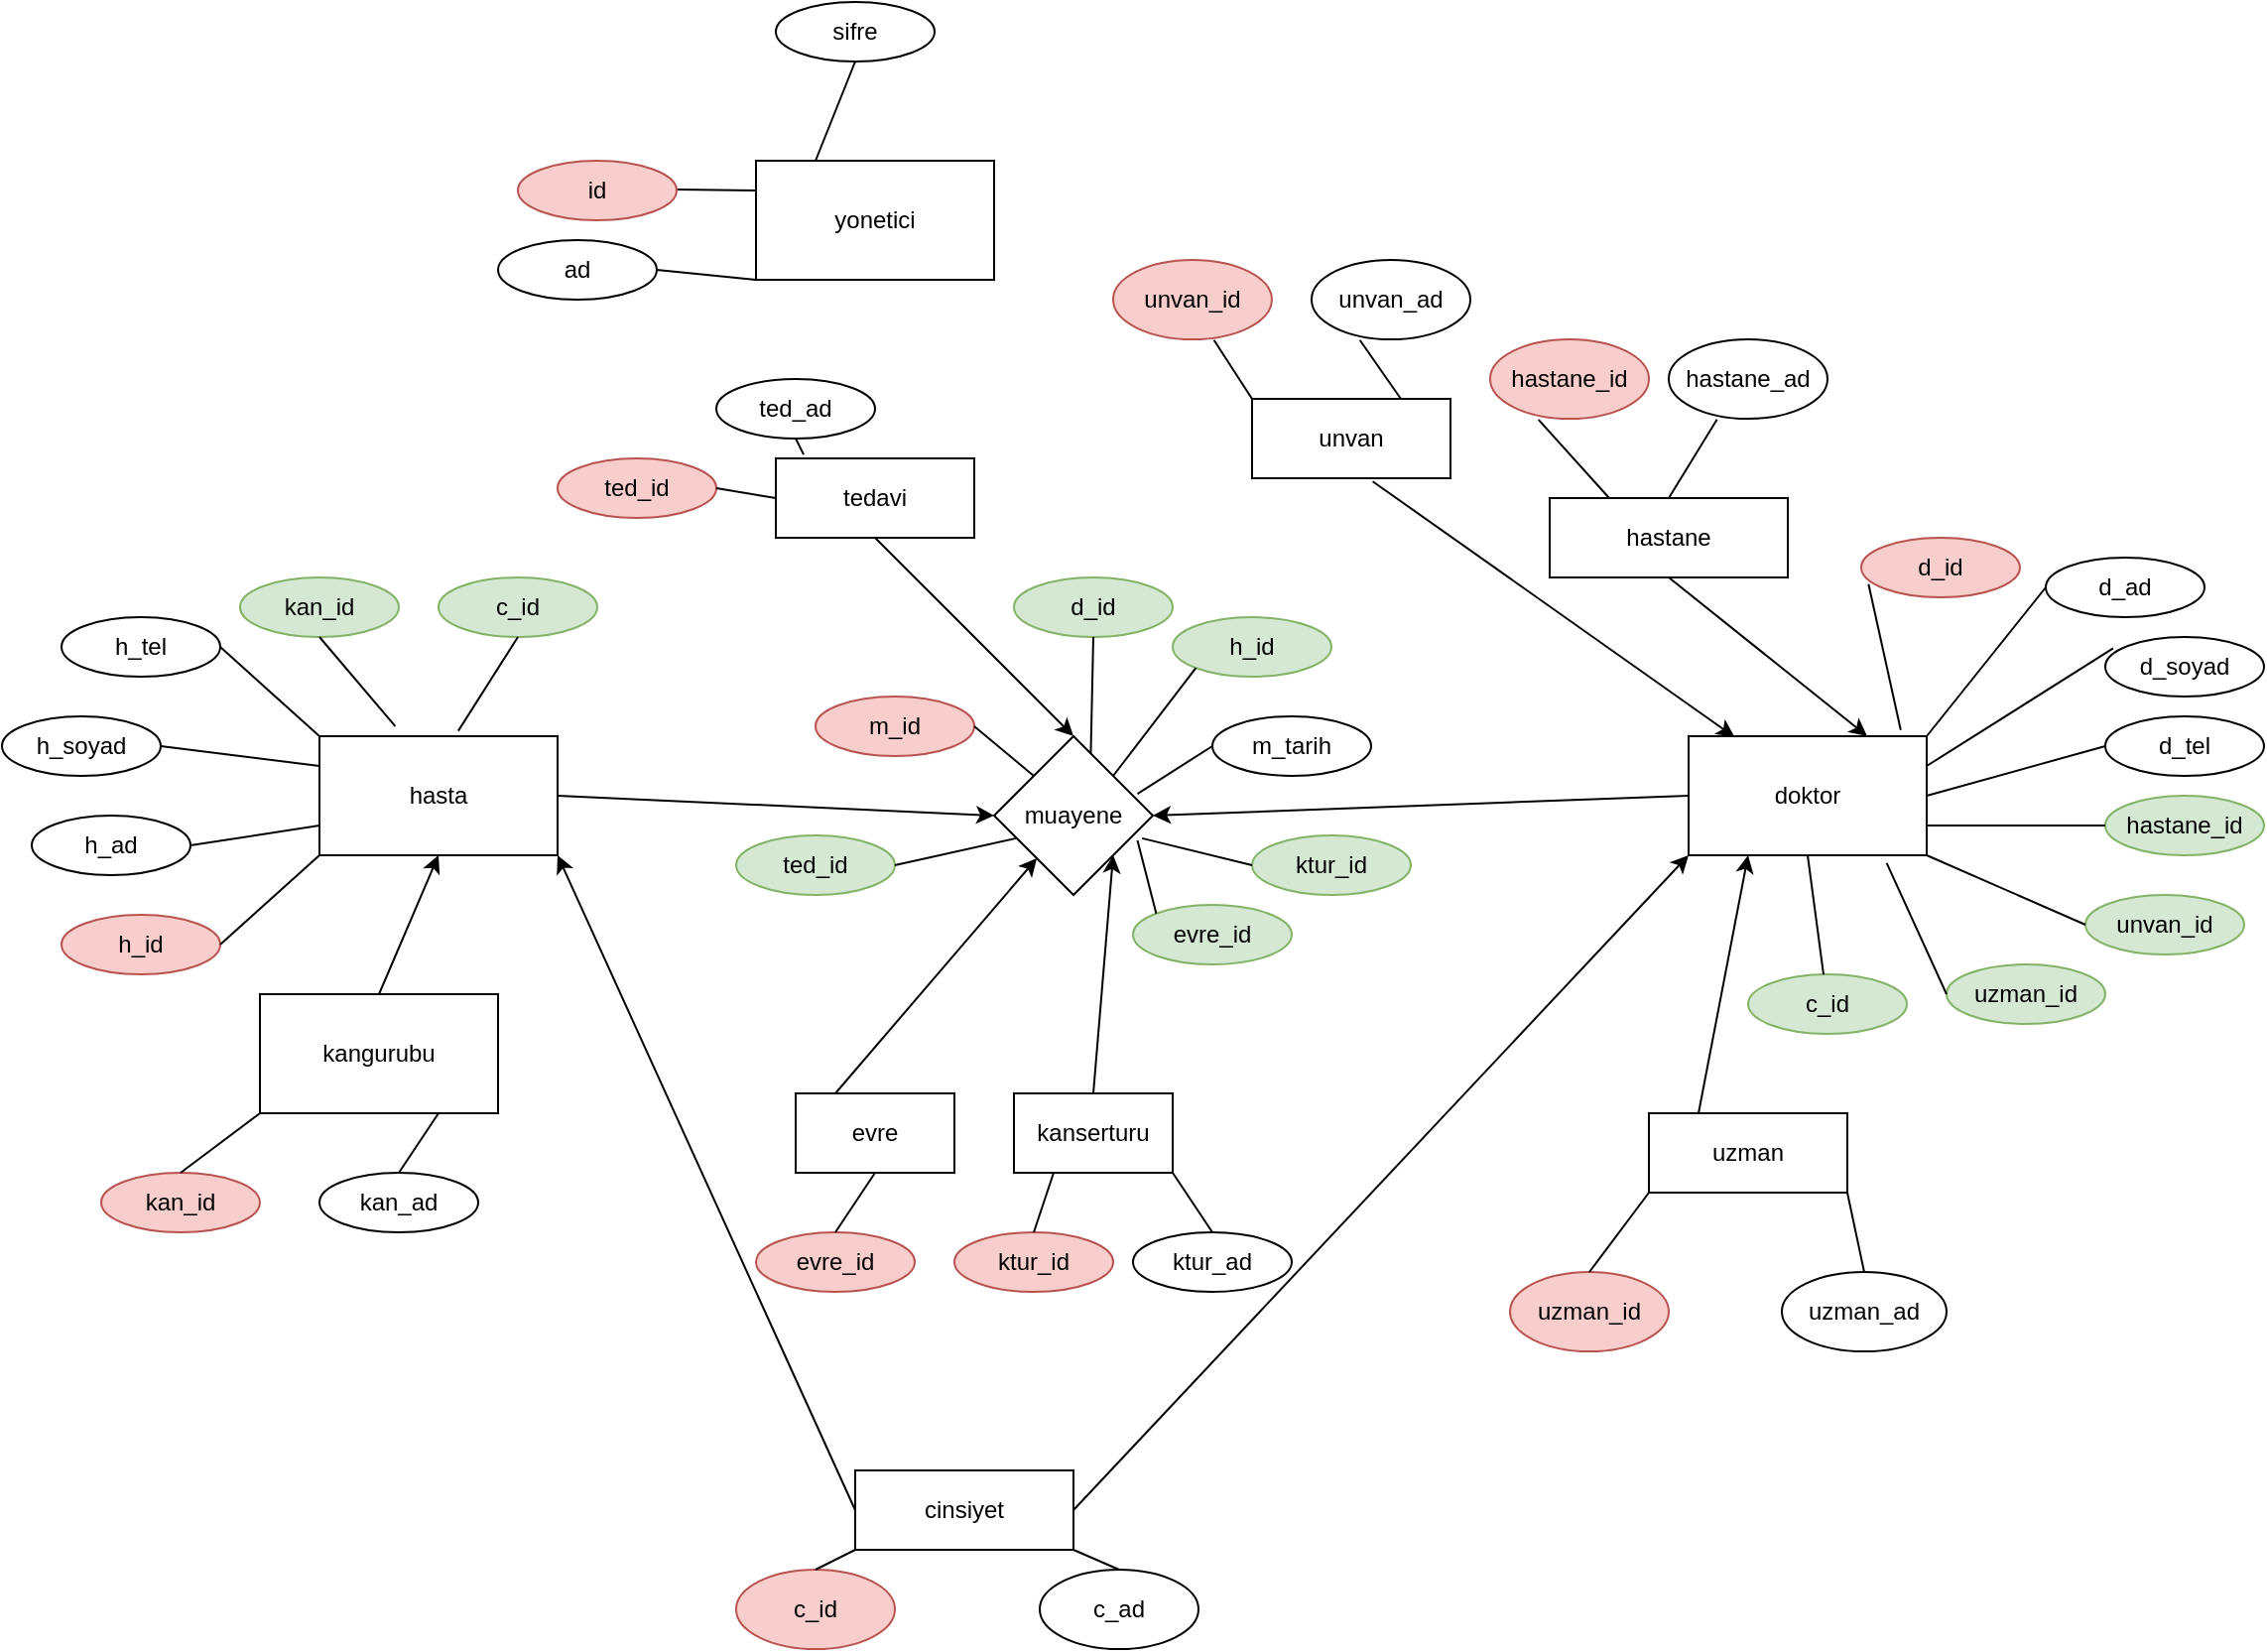 <mxfile version="15.7.4" type="device"><diagram id="0X4RLACX8VKn9e1AoDmt" name="Page-1"><mxGraphModel dx="1874" dy="1738" grid="1" gridSize="10" guides="1" tooltips="1" connect="1" arrows="1" fold="1" page="1" pageScale="1" pageWidth="827" pageHeight="1169" math="0" shadow="0"><root><mxCell id="0"/><mxCell id="1" parent="0"/><mxCell id="BoXVa5ll8AgMWKSlc7cO-2" value="hasta" style="rounded=0;whiteSpace=wrap;html=1;" vertex="1" parent="1"><mxGeometry x="50" y="240" width="120" height="60" as="geometry"/></mxCell><mxCell id="BoXVa5ll8AgMWKSlc7cO-3" value="doktor" style="rounded=0;whiteSpace=wrap;html=1;" vertex="1" parent="1"><mxGeometry x="740" y="240" width="120" height="60" as="geometry"/></mxCell><mxCell id="BoXVa5ll8AgMWKSlc7cO-4" value="yonetici" style="rounded=0;whiteSpace=wrap;html=1;" vertex="1" parent="1"><mxGeometry x="270" y="-50" width="120" height="60" as="geometry"/></mxCell><mxCell id="BoXVa5ll8AgMWKSlc7cO-5" value="kangurubu" style="rounded=0;whiteSpace=wrap;html=1;" vertex="1" parent="1"><mxGeometry x="20" y="370" width="120" height="60" as="geometry"/></mxCell><mxCell id="BoXVa5ll8AgMWKSlc7cO-6" value="evre" style="rounded=0;whiteSpace=wrap;html=1;" vertex="1" parent="1"><mxGeometry x="290" y="420" width="80" height="40" as="geometry"/></mxCell><mxCell id="BoXVa5ll8AgMWKSlc7cO-7" value="kanserturu" style="rounded=0;whiteSpace=wrap;html=1;" vertex="1" parent="1"><mxGeometry x="400" y="420" width="80" height="40" as="geometry"/></mxCell><mxCell id="BoXVa5ll8AgMWKSlc7cO-8" value="tedavi" style="rounded=0;whiteSpace=wrap;html=1;" vertex="1" parent="1"><mxGeometry x="280" y="100" width="100" height="40" as="geometry"/></mxCell><mxCell id="BoXVa5ll8AgMWKSlc7cO-9" value="cinsiyet" style="rounded=0;whiteSpace=wrap;html=1;" vertex="1" parent="1"><mxGeometry x="320" y="610" width="110" height="40" as="geometry"/></mxCell><mxCell id="BoXVa5ll8AgMWKSlc7cO-10" value="hastane" style="rounded=0;whiteSpace=wrap;html=1;" vertex="1" parent="1"><mxGeometry x="670" y="120" width="120" height="40" as="geometry"/></mxCell><mxCell id="BoXVa5ll8AgMWKSlc7cO-11" value="uzman" style="rounded=0;whiteSpace=wrap;html=1;" vertex="1" parent="1"><mxGeometry x="720" y="430" width="100" height="40" as="geometry"/></mxCell><mxCell id="BoXVa5ll8AgMWKSlc7cO-12" value="unvan" style="rounded=0;whiteSpace=wrap;html=1;" vertex="1" parent="1"><mxGeometry x="520" y="70" width="100" height="40" as="geometry"/></mxCell><mxCell id="BoXVa5ll8AgMWKSlc7cO-13" value="muayene" style="rhombus;whiteSpace=wrap;html=1;" vertex="1" parent="1"><mxGeometry x="390" y="240" width="80" height="80" as="geometry"/></mxCell><mxCell id="BoXVa5ll8AgMWKSlc7cO-17" value="" style="endArrow=classic;html=1;rounded=0;exitX=0.5;exitY=0;exitDx=0;exitDy=0;entryX=0.5;entryY=1;entryDx=0;entryDy=0;" edge="1" parent="1" source="BoXVa5ll8AgMWKSlc7cO-5" target="BoXVa5ll8AgMWKSlc7cO-2"><mxGeometry width="50" height="50" relative="1" as="geometry"><mxPoint x="340" y="360" as="sourcePoint"/><mxPoint x="390" y="310" as="targetPoint"/></mxGeometry></mxCell><mxCell id="BoXVa5ll8AgMWKSlc7cO-18" value="" style="endArrow=classic;html=1;rounded=0;exitX=0.5;exitY=1;exitDx=0;exitDy=0;entryX=0.5;entryY=0;entryDx=0;entryDy=0;" edge="1" parent="1" source="BoXVa5ll8AgMWKSlc7cO-8" target="BoXVa5ll8AgMWKSlc7cO-13"><mxGeometry width="50" height="50" relative="1" as="geometry"><mxPoint x="400" y="260" as="sourcePoint"/><mxPoint x="450" y="210" as="targetPoint"/></mxGeometry></mxCell><mxCell id="BoXVa5ll8AgMWKSlc7cO-19" value="" style="endArrow=classic;html=1;rounded=0;exitX=0.25;exitY=0;exitDx=0;exitDy=0;" edge="1" parent="1" source="BoXVa5ll8AgMWKSlc7cO-6" target="BoXVa5ll8AgMWKSlc7cO-13"><mxGeometry width="50" height="50" relative="1" as="geometry"><mxPoint x="340" y="360" as="sourcePoint"/><mxPoint x="390" y="310" as="targetPoint"/></mxGeometry></mxCell><mxCell id="BoXVa5ll8AgMWKSlc7cO-20" value="" style="endArrow=classic;html=1;rounded=0;exitX=0.5;exitY=0;exitDx=0;exitDy=0;entryX=1;entryY=1;entryDx=0;entryDy=0;" edge="1" parent="1" source="BoXVa5ll8AgMWKSlc7cO-7" target="BoXVa5ll8AgMWKSlc7cO-13"><mxGeometry width="50" height="50" relative="1" as="geometry"><mxPoint x="340" y="360" as="sourcePoint"/><mxPoint x="430" y="350" as="targetPoint"/></mxGeometry></mxCell><mxCell id="BoXVa5ll8AgMWKSlc7cO-21" value="" style="endArrow=classic;html=1;rounded=0;entryX=0;entryY=0.5;entryDx=0;entryDy=0;exitX=1;exitY=0.5;exitDx=0;exitDy=0;" edge="1" parent="1" source="BoXVa5ll8AgMWKSlc7cO-2" target="BoXVa5ll8AgMWKSlc7cO-13"><mxGeometry width="50" height="50" relative="1" as="geometry"><mxPoint x="250" y="340" as="sourcePoint"/><mxPoint x="390" y="310" as="targetPoint"/></mxGeometry></mxCell><mxCell id="BoXVa5ll8AgMWKSlc7cO-22" value="" style="endArrow=classic;html=1;rounded=0;exitX=0;exitY=0.5;exitDx=0;exitDy=0;entryX=1;entryY=0.5;entryDx=0;entryDy=0;" edge="1" parent="1" source="BoXVa5ll8AgMWKSlc7cO-3" target="BoXVa5ll8AgMWKSlc7cO-13"><mxGeometry width="50" height="50" relative="1" as="geometry"><mxPoint x="340" y="360" as="sourcePoint"/><mxPoint x="390" y="310" as="targetPoint"/></mxGeometry></mxCell><mxCell id="BoXVa5ll8AgMWKSlc7cO-23" value="" style="endArrow=classic;html=1;rounded=0;exitX=0;exitY=0.5;exitDx=0;exitDy=0;entryX=1;entryY=1;entryDx=0;entryDy=0;" edge="1" parent="1" source="BoXVa5ll8AgMWKSlc7cO-9" target="BoXVa5ll8AgMWKSlc7cO-2"><mxGeometry width="50" height="50" relative="1" as="geometry"><mxPoint x="340" y="360" as="sourcePoint"/><mxPoint x="390" y="310" as="targetPoint"/></mxGeometry></mxCell><mxCell id="BoXVa5ll8AgMWKSlc7cO-24" value="" style="endArrow=classic;html=1;rounded=0;exitX=1;exitY=0.5;exitDx=0;exitDy=0;entryX=0;entryY=1;entryDx=0;entryDy=0;" edge="1" parent="1" source="BoXVa5ll8AgMWKSlc7cO-9" target="BoXVa5ll8AgMWKSlc7cO-3"><mxGeometry width="50" height="50" relative="1" as="geometry"><mxPoint x="340" y="360" as="sourcePoint"/><mxPoint x="390" y="310" as="targetPoint"/></mxGeometry></mxCell><mxCell id="BoXVa5ll8AgMWKSlc7cO-25" value="" style="endArrow=classic;html=1;rounded=0;exitX=0.25;exitY=0;exitDx=0;exitDy=0;entryX=0.25;entryY=1;entryDx=0;entryDy=0;" edge="1" parent="1" source="BoXVa5ll8AgMWKSlc7cO-11" target="BoXVa5ll8AgMWKSlc7cO-3"><mxGeometry width="50" height="50" relative="1" as="geometry"><mxPoint x="340" y="360" as="sourcePoint"/><mxPoint x="390" y="310" as="targetPoint"/></mxGeometry></mxCell><mxCell id="BoXVa5ll8AgMWKSlc7cO-26" value="" style="endArrow=classic;html=1;rounded=0;exitX=0.5;exitY=1;exitDx=0;exitDy=0;entryX=0.75;entryY=0;entryDx=0;entryDy=0;" edge="1" parent="1" source="BoXVa5ll8AgMWKSlc7cO-10" target="BoXVa5ll8AgMWKSlc7cO-3"><mxGeometry width="50" height="50" relative="1" as="geometry"><mxPoint x="340" y="360" as="sourcePoint"/><mxPoint x="390" y="310" as="targetPoint"/></mxGeometry></mxCell><mxCell id="BoXVa5ll8AgMWKSlc7cO-27" value="" style="endArrow=classic;html=1;rounded=0;exitX=0.608;exitY=1.04;exitDx=0;exitDy=0;exitPerimeter=0;entryX=0.193;entryY=0.007;entryDx=0;entryDy=0;entryPerimeter=0;" edge="1" parent="1" source="BoXVa5ll8AgMWKSlc7cO-12" target="BoXVa5ll8AgMWKSlc7cO-3"><mxGeometry width="50" height="50" relative="1" as="geometry"><mxPoint x="340" y="360" as="sourcePoint"/><mxPoint x="390" y="310" as="targetPoint"/></mxGeometry></mxCell><mxCell id="BoXVa5ll8AgMWKSlc7cO-28" value="" style="endArrow=none;html=1;rounded=0;exitX=0;exitY=0.25;exitDx=0;exitDy=0;" edge="1" parent="1" source="BoXVa5ll8AgMWKSlc7cO-4" target="BoXVa5ll8AgMWKSlc7cO-29"><mxGeometry width="50" height="50" relative="1" as="geometry"><mxPoint x="340" y="360" as="sourcePoint"/><mxPoint x="310" y="110" as="targetPoint"/></mxGeometry></mxCell><mxCell id="BoXVa5ll8AgMWKSlc7cO-29" value="id" style="ellipse;whiteSpace=wrap;html=1;fillColor=#f8cecc;strokeColor=#b85450;" vertex="1" parent="1"><mxGeometry x="150" y="-50" width="80" height="30" as="geometry"/></mxCell><mxCell id="BoXVa5ll8AgMWKSlc7cO-30" value="ad" style="ellipse;whiteSpace=wrap;html=1;" vertex="1" parent="1"><mxGeometry x="140" y="-10" width="80" height="30" as="geometry"/></mxCell><mxCell id="BoXVa5ll8AgMWKSlc7cO-31" value="sifre" style="ellipse;whiteSpace=wrap;html=1;" vertex="1" parent="1"><mxGeometry x="280" y="-130" width="80" height="30" as="geometry"/></mxCell><mxCell id="BoXVa5ll8AgMWKSlc7cO-32" value="" style="endArrow=none;html=1;rounded=0;entryX=0.25;entryY=0;entryDx=0;entryDy=0;exitX=0.5;exitY=1;exitDx=0;exitDy=0;" edge="1" parent="1" source="BoXVa5ll8AgMWKSlc7cO-31" target="BoXVa5ll8AgMWKSlc7cO-4"><mxGeometry width="50" height="50" relative="1" as="geometry"><mxPoint x="470" y="15" as="sourcePoint"/><mxPoint x="480.0" y="100" as="targetPoint"/></mxGeometry></mxCell><mxCell id="BoXVa5ll8AgMWKSlc7cO-33" value="" style="endArrow=none;html=1;rounded=0;entryX=1;entryY=0.5;entryDx=0;entryDy=0;exitX=0;exitY=1;exitDx=0;exitDy=0;" edge="1" parent="1" source="BoXVa5ll8AgMWKSlc7cO-4" target="BoXVa5ll8AgMWKSlc7cO-30"><mxGeometry width="50" height="50" relative="1" as="geometry"><mxPoint x="350" y="120" as="sourcePoint"/><mxPoint x="300.0" y="124.41" as="targetPoint"/></mxGeometry></mxCell><mxCell id="BoXVa5ll8AgMWKSlc7cO-34" value="uzman_id" style="ellipse;whiteSpace=wrap;html=1;fillColor=#f8cecc;strokeColor=#b85450;" vertex="1" parent="1"><mxGeometry x="650" y="510" width="80" height="40" as="geometry"/></mxCell><mxCell id="BoXVa5ll8AgMWKSlc7cO-35" value="uzman_ad" style="ellipse;whiteSpace=wrap;html=1;" vertex="1" parent="1"><mxGeometry x="787" y="510" width="83" height="40" as="geometry"/></mxCell><mxCell id="BoXVa5ll8AgMWKSlc7cO-36" value="" style="endArrow=none;html=1;rounded=0;exitX=0.5;exitY=0;exitDx=0;exitDy=0;entryX=0;entryY=1;entryDx=0;entryDy=0;" edge="1" parent="1" source="BoXVa5ll8AgMWKSlc7cO-34" target="BoXVa5ll8AgMWKSlc7cO-11"><mxGeometry width="50" height="50" relative="1" as="geometry"><mxPoint x="340" y="360" as="sourcePoint"/><mxPoint x="390" y="310" as="targetPoint"/></mxGeometry></mxCell><mxCell id="BoXVa5ll8AgMWKSlc7cO-37" value="" style="endArrow=none;html=1;rounded=0;entryX=1;entryY=1;entryDx=0;entryDy=0;exitX=0.5;exitY=0;exitDx=0;exitDy=0;" edge="1" parent="1" source="BoXVa5ll8AgMWKSlc7cO-35" target="BoXVa5ll8AgMWKSlc7cO-11"><mxGeometry width="50" height="50" relative="1" as="geometry"><mxPoint x="780" y="490" as="sourcePoint"/><mxPoint x="390" y="310" as="targetPoint"/></mxGeometry></mxCell><mxCell id="BoXVa5ll8AgMWKSlc7cO-38" value="unvan_id" style="ellipse;whiteSpace=wrap;html=1;fillColor=#f8cecc;strokeColor=#b85450;" vertex="1" parent="1"><mxGeometry x="450" width="80" height="40" as="geometry"/></mxCell><mxCell id="BoXVa5ll8AgMWKSlc7cO-39" value="unvan_ad" style="ellipse;whiteSpace=wrap;html=1;" vertex="1" parent="1"><mxGeometry x="550" width="80" height="40" as="geometry"/></mxCell><mxCell id="BoXVa5ll8AgMWKSlc7cO-40" value="" style="endArrow=none;html=1;rounded=0;exitX=0.635;exitY=1.01;exitDx=0;exitDy=0;exitPerimeter=0;entryX=0;entryY=0;entryDx=0;entryDy=0;" edge="1" parent="1" source="BoXVa5ll8AgMWKSlc7cO-38" target="BoXVa5ll8AgMWKSlc7cO-12"><mxGeometry width="50" height="50" relative="1" as="geometry"><mxPoint x="340" y="240" as="sourcePoint"/><mxPoint x="390" y="190" as="targetPoint"/></mxGeometry></mxCell><mxCell id="BoXVa5ll8AgMWKSlc7cO-41" value="" style="endArrow=none;html=1;rounded=0;entryX=0.304;entryY=1.01;entryDx=0;entryDy=0;entryPerimeter=0;exitX=0.75;exitY=0;exitDx=0;exitDy=0;" edge="1" parent="1" source="BoXVa5ll8AgMWKSlc7cO-12" target="BoXVa5ll8AgMWKSlc7cO-39"><mxGeometry width="50" height="50" relative="1" as="geometry"><mxPoint x="340" y="240" as="sourcePoint"/><mxPoint x="390" y="190" as="targetPoint"/></mxGeometry></mxCell><mxCell id="BoXVa5ll8AgMWKSlc7cO-42" value="hastane_id" style="ellipse;whiteSpace=wrap;html=1;fillColor=#f8cecc;strokeColor=#b85450;" vertex="1" parent="1"><mxGeometry x="640" y="40" width="80" height="40" as="geometry"/></mxCell><mxCell id="BoXVa5ll8AgMWKSlc7cO-43" value="" style="endArrow=none;html=1;rounded=0;entryX=0.304;entryY=1.01;entryDx=0;entryDy=0;entryPerimeter=0;exitX=0.25;exitY=0;exitDx=0;exitDy=0;" edge="1" parent="1" target="BoXVa5ll8AgMWKSlc7cO-42" source="BoXVa5ll8AgMWKSlc7cO-10"><mxGeometry width="50" height="50" relative="1" as="geometry"><mxPoint x="575" y="130" as="sourcePoint"/><mxPoint x="400" y="200" as="targetPoint"/></mxGeometry></mxCell><mxCell id="BoXVa5ll8AgMWKSlc7cO-44" value="hastane_ad" style="ellipse;whiteSpace=wrap;html=1;" vertex="1" parent="1"><mxGeometry x="730" y="40" width="80" height="40" as="geometry"/></mxCell><mxCell id="BoXVa5ll8AgMWKSlc7cO-45" value="" style="endArrow=none;html=1;rounded=0;entryX=0.304;entryY=1.01;entryDx=0;entryDy=0;entryPerimeter=0;exitX=0.5;exitY=0;exitDx=0;exitDy=0;" edge="1" parent="1" target="BoXVa5ll8AgMWKSlc7cO-44" source="BoXVa5ll8AgMWKSlc7cO-10"><mxGeometry width="50" height="50" relative="1" as="geometry"><mxPoint x="810" y="120" as="sourcePoint"/><mxPoint x="635" y="190" as="targetPoint"/></mxGeometry></mxCell><mxCell id="BoXVa5ll8AgMWKSlc7cO-50" value="d_soyad" style="ellipse;whiteSpace=wrap;html=1;" vertex="1" parent="1"><mxGeometry x="950" y="190" width="80" height="30" as="geometry"/></mxCell><mxCell id="BoXVa5ll8AgMWKSlc7cO-51" value="" style="endArrow=none;html=1;rounded=0;entryX=0.05;entryY=0.19;entryDx=0;entryDy=0;entryPerimeter=0;exitX=1;exitY=0.25;exitDx=0;exitDy=0;" edge="1" parent="1" target="BoXVa5ll8AgMWKSlc7cO-50" source="BoXVa5ll8AgMWKSlc7cO-3"><mxGeometry width="50" height="50" relative="1" as="geometry"><mxPoint x="670" y="320" as="sourcePoint"/><mxPoint x="855.0" y="394.41" as="targetPoint"/></mxGeometry></mxCell><mxCell id="BoXVa5ll8AgMWKSlc7cO-52" value="d_ad" style="ellipse;whiteSpace=wrap;html=1;" vertex="1" parent="1"><mxGeometry x="920" y="150" width="80" height="30" as="geometry"/></mxCell><mxCell id="BoXVa5ll8AgMWKSlc7cO-53" value="" style="endArrow=none;html=1;rounded=0;entryX=0;entryY=0.5;entryDx=0;entryDy=0;exitX=1;exitY=0;exitDx=0;exitDy=0;" edge="1" parent="1" target="BoXVa5ll8AgMWKSlc7cO-52" source="BoXVa5ll8AgMWKSlc7cO-3"><mxGeometry width="50" height="50" relative="1" as="geometry"><mxPoint x="330" y="80" as="sourcePoint"/><mxPoint x="710" y="290" as="targetPoint"/></mxGeometry></mxCell><mxCell id="BoXVa5ll8AgMWKSlc7cO-54" value="d_id" style="ellipse;whiteSpace=wrap;html=1;fillColor=#f8cecc;strokeColor=#b85450;" vertex="1" parent="1"><mxGeometry x="827" y="140" width="80" height="30" as="geometry"/></mxCell><mxCell id="BoXVa5ll8AgMWKSlc7cO-55" value="" style="endArrow=none;html=1;rounded=0;exitX=0.891;exitY=-0.052;exitDx=0;exitDy=0;entryX=0.046;entryY=0.778;entryDx=0;entryDy=0;entryPerimeter=0;exitPerimeter=0;" edge="1" parent="1" target="BoXVa5ll8AgMWKSlc7cO-54" source="BoXVa5ll8AgMWKSlc7cO-3"><mxGeometry width="50" height="50" relative="1" as="geometry"><mxPoint x="840" y="240" as="sourcePoint"/><mxPoint x="700" y="255" as="targetPoint"/></mxGeometry></mxCell><mxCell id="BoXVa5ll8AgMWKSlc7cO-63" value="d_tel" style="ellipse;whiteSpace=wrap;html=1;" vertex="1" parent="1"><mxGeometry x="950" y="230" width="80" height="30" as="geometry"/></mxCell><mxCell id="BoXVa5ll8AgMWKSlc7cO-64" value="" style="endArrow=none;html=1;rounded=0;entryX=0;entryY=0.5;entryDx=0;entryDy=0;exitX=1;exitY=0.5;exitDx=0;exitDy=0;" edge="1" parent="1" target="BoXVa5ll8AgMWKSlc7cO-63" source="BoXVa5ll8AgMWKSlc7cO-3"><mxGeometry width="50" height="50" relative="1" as="geometry"><mxPoint x="730" y="330" as="sourcePoint"/><mxPoint x="687.16" y="380" as="targetPoint"/></mxGeometry></mxCell><mxCell id="BoXVa5ll8AgMWKSlc7cO-65" value="hastane_id" style="ellipse;whiteSpace=wrap;html=1;fillColor=#d5e8d4;strokeColor=#82b366;" vertex="1" parent="1"><mxGeometry x="950" y="270" width="80" height="30" as="geometry"/></mxCell><mxCell id="BoXVa5ll8AgMWKSlc7cO-66" value="" style="endArrow=none;html=1;rounded=0;entryX=0;entryY=0.5;entryDx=0;entryDy=0;exitX=1;exitY=0.75;exitDx=0;exitDy=0;" edge="1" parent="1" target="BoXVa5ll8AgMWKSlc7cO-65" source="BoXVa5ll8AgMWKSlc7cO-3"><mxGeometry width="50" height="50" relative="1" as="geometry"><mxPoint x="840" y="320" as="sourcePoint"/><mxPoint x="840" y="370" as="targetPoint"/></mxGeometry></mxCell><mxCell id="BoXVa5ll8AgMWKSlc7cO-67" value="unvan_id" style="ellipse;whiteSpace=wrap;html=1;fillColor=#d5e8d4;strokeColor=#82b366;" vertex="1" parent="1"><mxGeometry x="940" y="320" width="80" height="30" as="geometry"/></mxCell><mxCell id="BoXVa5ll8AgMWKSlc7cO-68" value="" style="endArrow=none;html=1;rounded=0;entryX=0;entryY=0.5;entryDx=0;entryDy=0;exitX=1;exitY=1;exitDx=0;exitDy=0;" edge="1" parent="1" target="BoXVa5ll8AgMWKSlc7cO-67" source="BoXVa5ll8AgMWKSlc7cO-3"><mxGeometry width="50" height="50" relative="1" as="geometry"><mxPoint x="827" y="400" as="sourcePoint"/><mxPoint x="767" y="400" as="targetPoint"/></mxGeometry></mxCell><mxCell id="BoXVa5ll8AgMWKSlc7cO-69" value="c_id" style="ellipse;whiteSpace=wrap;html=1;fillColor=#d5e8d4;strokeColor=#82b366;" vertex="1" parent="1"><mxGeometry x="770" y="360" width="80" height="30" as="geometry"/></mxCell><mxCell id="BoXVa5ll8AgMWKSlc7cO-70" value="" style="endArrow=none;html=1;rounded=0;exitX=0.5;exitY=1;exitDx=0;exitDy=0;" edge="1" parent="1" target="BoXVa5ll8AgMWKSlc7cO-69" source="BoXVa5ll8AgMWKSlc7cO-3"><mxGeometry width="50" height="50" relative="1" as="geometry"><mxPoint x="730" y="390" as="sourcePoint"/><mxPoint x="670" y="390" as="targetPoint"/></mxGeometry></mxCell><mxCell id="BoXVa5ll8AgMWKSlc7cO-71" value="uzman_id" style="ellipse;whiteSpace=wrap;html=1;fillColor=#d5e8d4;strokeColor=#82b366;" vertex="1" parent="1"><mxGeometry x="870" y="355" width="80" height="30" as="geometry"/></mxCell><mxCell id="BoXVa5ll8AgMWKSlc7cO-72" value="" style="endArrow=none;html=1;rounded=0;entryX=0;entryY=0.5;entryDx=0;entryDy=0;exitX=0.832;exitY=1.066;exitDx=0;exitDy=0;exitPerimeter=0;" edge="1" parent="1" target="BoXVa5ll8AgMWKSlc7cO-71" source="BoXVa5ll8AgMWKSlc7cO-3"><mxGeometry width="50" height="50" relative="1" as="geometry"><mxPoint x="820" y="385" as="sourcePoint"/><mxPoint x="760" y="385" as="targetPoint"/></mxGeometry></mxCell><mxCell id="BoXVa5ll8AgMWKSlc7cO-73" value="c_ad" style="ellipse;whiteSpace=wrap;html=1;" vertex="1" parent="1"><mxGeometry x="413" y="660" width="80" height="40" as="geometry"/></mxCell><mxCell id="BoXVa5ll8AgMWKSlc7cO-74" value="" style="endArrow=none;html=1;rounded=0;exitX=0.5;exitY=0;exitDx=0;exitDy=0;entryX=1;entryY=1;entryDx=0;entryDy=0;" edge="1" parent="1" source="BoXVa5ll8AgMWKSlc7cO-73" target="BoXVa5ll8AgMWKSlc7cO-9"><mxGeometry width="50" height="50" relative="1" as="geometry"><mxPoint x="350" y="370" as="sourcePoint"/><mxPoint x="730" y="480" as="targetPoint"/></mxGeometry></mxCell><mxCell id="BoXVa5ll8AgMWKSlc7cO-75" value="c_id" style="ellipse;whiteSpace=wrap;html=1;fillColor=#f8cecc;strokeColor=#b85450;" vertex="1" parent="1"><mxGeometry x="260" y="660" width="80" height="40" as="geometry"/></mxCell><mxCell id="BoXVa5ll8AgMWKSlc7cO-76" value="" style="endArrow=none;html=1;rounded=0;exitX=0.5;exitY=0;exitDx=0;exitDy=0;entryX=0;entryY=1;entryDx=0;entryDy=0;" edge="1" parent="1" source="BoXVa5ll8AgMWKSlc7cO-75" target="BoXVa5ll8AgMWKSlc7cO-9"><mxGeometry width="50" height="50" relative="1" as="geometry"><mxPoint y="395" as="sourcePoint"/><mxPoint x="380" y="505" as="targetPoint"/></mxGeometry></mxCell><mxCell id="BoXVa5ll8AgMWKSlc7cO-77" value="ted_id" style="ellipse;whiteSpace=wrap;html=1;fillColor=#f8cecc;strokeColor=#b85450;" vertex="1" parent="1"><mxGeometry x="170" y="100" width="80" height="30" as="geometry"/></mxCell><mxCell id="BoXVa5ll8AgMWKSlc7cO-78" value="" style="endArrow=none;html=1;rounded=0;entryX=1;entryY=0.5;entryDx=0;entryDy=0;exitX=0;exitY=0.5;exitDx=0;exitDy=0;" edge="1" parent="1" target="BoXVa5ll8AgMWKSlc7cO-77" source="BoXVa5ll8AgMWKSlc7cO-8"><mxGeometry width="50" height="50" relative="1" as="geometry"><mxPoint x="350" y="140" as="sourcePoint"/><mxPoint x="340.0" y="204.41" as="targetPoint"/></mxGeometry></mxCell><mxCell id="BoXVa5ll8AgMWKSlc7cO-79" value="ted_ad" style="ellipse;whiteSpace=wrap;html=1;" vertex="1" parent="1"><mxGeometry x="250" y="60" width="80" height="30" as="geometry"/></mxCell><mxCell id="BoXVa5ll8AgMWKSlc7cO-80" value="" style="endArrow=none;html=1;rounded=0;entryX=0.5;entryY=1;entryDx=0;entryDy=0;exitX=0.14;exitY=-0.049;exitDx=0;exitDy=0;exitPerimeter=0;" edge="1" parent="1" target="BoXVa5ll8AgMWKSlc7cO-79" source="BoXVa5ll8AgMWKSlc7cO-8"><mxGeometry width="50" height="50" relative="1" as="geometry"><mxPoint x="495" y="195" as="sourcePoint"/><mxPoint x="450.0" y="179.41" as="targetPoint"/></mxGeometry></mxCell><mxCell id="BoXVa5ll8AgMWKSlc7cO-81" value="evre_id" style="ellipse;whiteSpace=wrap;html=1;fillColor=#f8cecc;strokeColor=#b85450;" vertex="1" parent="1"><mxGeometry x="270" y="490" width="80" height="30" as="geometry"/></mxCell><mxCell id="BoXVa5ll8AgMWKSlc7cO-82" value="" style="endArrow=none;html=1;rounded=0;entryX=0.5;entryY=0;entryDx=0;entryDy=0;exitX=0.5;exitY=1;exitDx=0;exitDy=0;" edge="1" parent="1" target="BoXVa5ll8AgMWKSlc7cO-81" source="BoXVa5ll8AgMWKSlc7cO-6"><mxGeometry width="50" height="50" relative="1" as="geometry"><mxPoint x="483" y="420" as="sourcePoint"/><mxPoint x="473.0" y="484.41" as="targetPoint"/></mxGeometry></mxCell><mxCell id="BoXVa5ll8AgMWKSlc7cO-83" value="ktur_id" style="ellipse;whiteSpace=wrap;html=1;fillColor=#f8cecc;strokeColor=#b85450;" vertex="1" parent="1"><mxGeometry x="370" y="490" width="80" height="30" as="geometry"/></mxCell><mxCell id="BoXVa5ll8AgMWKSlc7cO-84" value="" style="endArrow=none;html=1;rounded=0;entryX=0.5;entryY=0;entryDx=0;entryDy=0;exitX=0.25;exitY=1;exitDx=0;exitDy=0;" edge="1" parent="1" target="BoXVa5ll8AgMWKSlc7cO-83" source="BoXVa5ll8AgMWKSlc7cO-7"><mxGeometry width="50" height="50" relative="1" as="geometry"><mxPoint x="480" y="420" as="sourcePoint"/><mxPoint x="570.0" y="504.41" as="targetPoint"/></mxGeometry></mxCell><mxCell id="BoXVa5ll8AgMWKSlc7cO-85" value="ktur_ad" style="ellipse;whiteSpace=wrap;html=1;" vertex="1" parent="1"><mxGeometry x="460" y="490" width="80" height="30" as="geometry"/></mxCell><mxCell id="BoXVa5ll8AgMWKSlc7cO-86" value="" style="endArrow=none;html=1;rounded=0;exitX=1;exitY=1;exitDx=0;exitDy=0;entryX=0.5;entryY=0;entryDx=0;entryDy=0;" edge="1" parent="1" target="BoXVa5ll8AgMWKSlc7cO-85" source="BoXVa5ll8AgMWKSlc7cO-7"><mxGeometry width="50" height="50" relative="1" as="geometry"><mxPoint x="670" y="440" as="sourcePoint"/><mxPoint x="560" y="430" as="targetPoint"/></mxGeometry></mxCell><mxCell id="BoXVa5ll8AgMWKSlc7cO-88" value="m_id" style="ellipse;whiteSpace=wrap;html=1;fillColor=#f8cecc;strokeColor=#b85450;" vertex="1" parent="1"><mxGeometry x="300" y="220" width="80" height="30" as="geometry"/></mxCell><mxCell id="BoXVa5ll8AgMWKSlc7cO-89" value="" style="endArrow=none;html=1;rounded=0;entryX=1;entryY=0.5;entryDx=0;entryDy=0;exitX=0;exitY=0;exitDx=0;exitDy=0;" edge="1" parent="1" target="BoXVa5ll8AgMWKSlc7cO-88" source="BoXVa5ll8AgMWKSlc7cO-13"><mxGeometry width="50" height="50" relative="1" as="geometry"><mxPoint x="430" y="220" as="sourcePoint"/><mxPoint x="420.0" y="284.41" as="targetPoint"/></mxGeometry></mxCell><mxCell id="BoXVa5ll8AgMWKSlc7cO-90" value="d_id" style="ellipse;whiteSpace=wrap;html=1;fillColor=#d5e8d4;strokeColor=#82b366;" vertex="1" parent="1"><mxGeometry x="400" y="160" width="80" height="30" as="geometry"/></mxCell><mxCell id="BoXVa5ll8AgMWKSlc7cO-91" value="" style="endArrow=none;html=1;rounded=0;entryX=0.5;entryY=1;entryDx=0;entryDy=0;exitX=0.609;exitY=0.113;exitDx=0;exitDy=0;exitPerimeter=0;" edge="1" parent="1" target="BoXVa5ll8AgMWKSlc7cO-90" source="BoXVa5ll8AgMWKSlc7cO-13"><mxGeometry width="50" height="50" relative="1" as="geometry"><mxPoint x="640" y="310" as="sourcePoint"/><mxPoint x="560.0" y="244.41" as="targetPoint"/></mxGeometry></mxCell><mxCell id="BoXVa5ll8AgMWKSlc7cO-92" value="h_id" style="ellipse;whiteSpace=wrap;html=1;fillColor=#d5e8d4;strokeColor=#82b366;" vertex="1" parent="1"><mxGeometry x="480" y="180" width="80" height="30" as="geometry"/></mxCell><mxCell id="BoXVa5ll8AgMWKSlc7cO-93" value="" style="endArrow=none;html=1;rounded=0;entryX=0;entryY=1;entryDx=0;entryDy=0;exitX=1;exitY=0;exitDx=0;exitDy=0;" edge="1" parent="1" target="BoXVa5ll8AgMWKSlc7cO-92" source="BoXVa5ll8AgMWKSlc7cO-13"><mxGeometry width="50" height="50" relative="1" as="geometry"><mxPoint x="650" y="200" as="sourcePoint"/><mxPoint x="640.0" y="264.41" as="targetPoint"/></mxGeometry></mxCell><mxCell id="BoXVa5ll8AgMWKSlc7cO-94" value="ted_id" style="ellipse;whiteSpace=wrap;html=1;fillColor=#d5e8d4;strokeColor=#82b366;" vertex="1" parent="1"><mxGeometry x="260" y="290" width="80" height="30" as="geometry"/></mxCell><mxCell id="BoXVa5ll8AgMWKSlc7cO-95" value="" style="endArrow=none;html=1;rounded=0;entryX=1;entryY=0.5;entryDx=0;entryDy=0;exitX=0.138;exitY=0.643;exitDx=0;exitDy=0;exitPerimeter=0;" edge="1" parent="1" target="BoXVa5ll8AgMWKSlc7cO-94" source="BoXVa5ll8AgMWKSlc7cO-13"><mxGeometry width="50" height="50" relative="1" as="geometry"><mxPoint x="400" y="290" as="sourcePoint"/><mxPoint x="390.0" y="354.41" as="targetPoint"/></mxGeometry></mxCell><mxCell id="BoXVa5ll8AgMWKSlc7cO-96" value="evre_id" style="ellipse;whiteSpace=wrap;html=1;fillColor=#d5e8d4;strokeColor=#82b366;" vertex="1" parent="1"><mxGeometry x="460.0" y="325" width="80" height="30" as="geometry"/></mxCell><mxCell id="BoXVa5ll8AgMWKSlc7cO-97" value="" style="endArrow=none;html=1;rounded=0;entryX=0;entryY=0;entryDx=0;entryDy=0;exitX=0.903;exitY=0.657;exitDx=0;exitDy=0;exitPerimeter=0;" edge="1" parent="1" target="BoXVa5ll8AgMWKSlc7cO-96" source="BoXVa5ll8AgMWKSlc7cO-13"><mxGeometry width="50" height="50" relative="1" as="geometry"><mxPoint x="440" y="277.28" as="sourcePoint"/><mxPoint x="648.96" y="394.41" as="targetPoint"/></mxGeometry></mxCell><mxCell id="BoXVa5ll8AgMWKSlc7cO-98" value="ktur_id" style="ellipse;whiteSpace=wrap;html=1;fillColor=#d5e8d4;strokeColor=#82b366;" vertex="1" parent="1"><mxGeometry x="520" y="290" width="80" height="30" as="geometry"/></mxCell><mxCell id="BoXVa5ll8AgMWKSlc7cO-99" value="" style="endArrow=none;html=1;rounded=0;exitX=0.932;exitY=0.643;exitDx=0;exitDy=0;exitPerimeter=0;entryX=0;entryY=0.5;entryDx=0;entryDy=0;" edge="1" parent="1" target="BoXVa5ll8AgMWKSlc7cO-98" source="BoXVa5ll8AgMWKSlc7cO-13"><mxGeometry width="50" height="50" relative="1" as="geometry"><mxPoint x="670" y="280" as="sourcePoint"/><mxPoint x="520" y="291" as="targetPoint"/></mxGeometry></mxCell><mxCell id="BoXVa5ll8AgMWKSlc7cO-100" value="m_tarih" style="ellipse;whiteSpace=wrap;html=1;" vertex="1" parent="1"><mxGeometry x="500" y="230" width="80" height="30" as="geometry"/></mxCell><mxCell id="BoXVa5ll8AgMWKSlc7cO-101" value="" style="endArrow=none;html=1;rounded=0;entryX=0;entryY=0.5;entryDx=0;entryDy=0;exitX=0.903;exitY=0.363;exitDx=0;exitDy=0;exitPerimeter=0;" edge="1" parent="1" target="BoXVa5ll8AgMWKSlc7cO-100" source="BoXVa5ll8AgMWKSlc7cO-13"><mxGeometry width="50" height="50" relative="1" as="geometry"><mxPoint x="650" y="230" as="sourcePoint"/><mxPoint x="640.0" y="294.41" as="targetPoint"/></mxGeometry></mxCell><mxCell id="BoXVa5ll8AgMWKSlc7cO-102" value="kan_id" style="ellipse;whiteSpace=wrap;html=1;fillColor=#f8cecc;strokeColor=#b85450;" vertex="1" parent="1"><mxGeometry x="-60" y="460" width="80" height="30" as="geometry"/></mxCell><mxCell id="BoXVa5ll8AgMWKSlc7cO-103" value="" style="endArrow=none;html=1;rounded=0;exitX=0;exitY=1;exitDx=0;exitDy=0;entryX=0.5;entryY=0;entryDx=0;entryDy=0;" edge="1" parent="1" target="BoXVa5ll8AgMWKSlc7cO-102" source="BoXVa5ll8AgMWKSlc7cO-5"><mxGeometry width="50" height="50" relative="1" as="geometry"><mxPoint x="150" y="530" as="sourcePoint"/><mxPoint x="140" y="545" as="targetPoint"/></mxGeometry></mxCell><mxCell id="BoXVa5ll8AgMWKSlc7cO-104" value="kan_ad" style="ellipse;whiteSpace=wrap;html=1;" vertex="1" parent="1"><mxGeometry x="50" y="460" width="80" height="30" as="geometry"/></mxCell><mxCell id="BoXVa5ll8AgMWKSlc7cO-105" value="" style="endArrow=none;html=1;rounded=0;entryX=0.5;entryY=0;entryDx=0;entryDy=0;exitX=0.75;exitY=1;exitDx=0;exitDy=0;" edge="1" parent="1" target="BoXVa5ll8AgMWKSlc7cO-104" source="BoXVa5ll8AgMWKSlc7cO-5"><mxGeometry width="50" height="50" relative="1" as="geometry"><mxPoint x="250" y="530" as="sourcePoint"/><mxPoint x="240.0" y="594.41" as="targetPoint"/></mxGeometry></mxCell><mxCell id="BoXVa5ll8AgMWKSlc7cO-106" value="h_tel" style="ellipse;whiteSpace=wrap;html=1;" vertex="1" parent="1"><mxGeometry x="-80" y="180" width="80" height="30" as="geometry"/></mxCell><mxCell id="BoXVa5ll8AgMWKSlc7cO-107" value="" style="endArrow=none;html=1;rounded=0;entryX=1;entryY=0.5;entryDx=0;entryDy=0;exitX=0;exitY=0;exitDx=0;exitDy=0;" edge="1" parent="1" target="BoXVa5ll8AgMWKSlc7cO-106" source="BoXVa5ll8AgMWKSlc7cO-2"><mxGeometry width="50" height="50" relative="1" as="geometry"><mxPoint x="90" y="180" as="sourcePoint"/><mxPoint x="80.0" y="244.41" as="targetPoint"/></mxGeometry></mxCell><mxCell id="BoXVa5ll8AgMWKSlc7cO-108" value="h_soyad" style="ellipse;whiteSpace=wrap;html=1;" vertex="1" parent="1"><mxGeometry x="-110" y="230" width="80" height="30" as="geometry"/></mxCell><mxCell id="BoXVa5ll8AgMWKSlc7cO-109" value="" style="endArrow=none;html=1;rounded=0;entryX=1;entryY=0.5;entryDx=0;entryDy=0;exitX=0;exitY=0.25;exitDx=0;exitDy=0;" edge="1" parent="1" target="BoXVa5ll8AgMWKSlc7cO-108" source="BoXVa5ll8AgMWKSlc7cO-2"><mxGeometry width="50" height="50" relative="1" as="geometry"><mxPoint x="40" y="230" as="sourcePoint"/><mxPoint x="30.0" y="294.41" as="targetPoint"/></mxGeometry></mxCell><mxCell id="BoXVa5ll8AgMWKSlc7cO-110" value="h_ad" style="ellipse;whiteSpace=wrap;html=1;" vertex="1" parent="1"><mxGeometry x="-95" y="280" width="80" height="30" as="geometry"/></mxCell><mxCell id="BoXVa5ll8AgMWKSlc7cO-111" value="" style="endArrow=none;html=1;rounded=0;entryX=1;entryY=0.5;entryDx=0;entryDy=0;exitX=0;exitY=0.75;exitDx=0;exitDy=0;" edge="1" parent="1" target="BoXVa5ll8AgMWKSlc7cO-110" source="BoXVa5ll8AgMWKSlc7cO-2"><mxGeometry width="50" height="50" relative="1" as="geometry"><mxPoint x="55" y="280" as="sourcePoint"/><mxPoint x="45.0" y="344.41" as="targetPoint"/></mxGeometry></mxCell><mxCell id="BoXVa5ll8AgMWKSlc7cO-112" value="kan_id" style="ellipse;whiteSpace=wrap;html=1;fillColor=#d5e8d4;strokeColor=#82b366;" vertex="1" parent="1"><mxGeometry x="10" y="160" width="80" height="30" as="geometry"/></mxCell><mxCell id="BoXVa5ll8AgMWKSlc7cO-113" value="" style="endArrow=none;html=1;rounded=0;exitX=0.318;exitY=-0.084;exitDx=0;exitDy=0;exitPerimeter=0;entryX=0.5;entryY=1;entryDx=0;entryDy=0;" edge="1" parent="1" target="BoXVa5ll8AgMWKSlc7cO-112" source="BoXVa5ll8AgMWKSlc7cO-2"><mxGeometry width="50" height="50" relative="1" as="geometry"><mxPoint x="200" y="170" as="sourcePoint"/><mxPoint x="190.0" y="234.41" as="targetPoint"/></mxGeometry></mxCell><mxCell id="BoXVa5ll8AgMWKSlc7cO-114" value="h_id" style="ellipse;whiteSpace=wrap;html=1;fillColor=#f8cecc;strokeColor=#b85450;" vertex="1" parent="1"><mxGeometry x="-80" y="330" width="80" height="30" as="geometry"/></mxCell><mxCell id="BoXVa5ll8AgMWKSlc7cO-115" value="" style="endArrow=none;html=1;rounded=0;entryX=1;entryY=0.5;entryDx=0;entryDy=0;exitX=0;exitY=1;exitDx=0;exitDy=0;" edge="1" parent="1" target="BoXVa5ll8AgMWKSlc7cO-114" source="BoXVa5ll8AgMWKSlc7cO-2"><mxGeometry width="50" height="50" relative="1" as="geometry"><mxPoint x="70" y="330" as="sourcePoint"/><mxPoint x="60.0" y="394.41" as="targetPoint"/></mxGeometry></mxCell><mxCell id="BoXVa5ll8AgMWKSlc7cO-116" value="c_id" style="ellipse;whiteSpace=wrap;html=1;fillColor=#d5e8d4;strokeColor=#82b366;" vertex="1" parent="1"><mxGeometry x="110" y="160" width="80" height="30" as="geometry"/></mxCell><mxCell id="BoXVa5ll8AgMWKSlc7cO-117" value="" style="endArrow=none;html=1;rounded=0;entryX=0.5;entryY=1;entryDx=0;entryDy=0;exitX=0.583;exitY=-0.045;exitDx=0;exitDy=0;exitPerimeter=0;entryPerimeter=0;" edge="1" parent="1" target="BoXVa5ll8AgMWKSlc7cO-116" source="BoXVa5ll8AgMWKSlc7cO-2"><mxGeometry width="50" height="50" relative="1" as="geometry"><mxPoint x="270" y="170" as="sourcePoint"/><mxPoint x="260.0" y="234.41" as="targetPoint"/></mxGeometry></mxCell></root></mxGraphModel></diagram></mxfile>